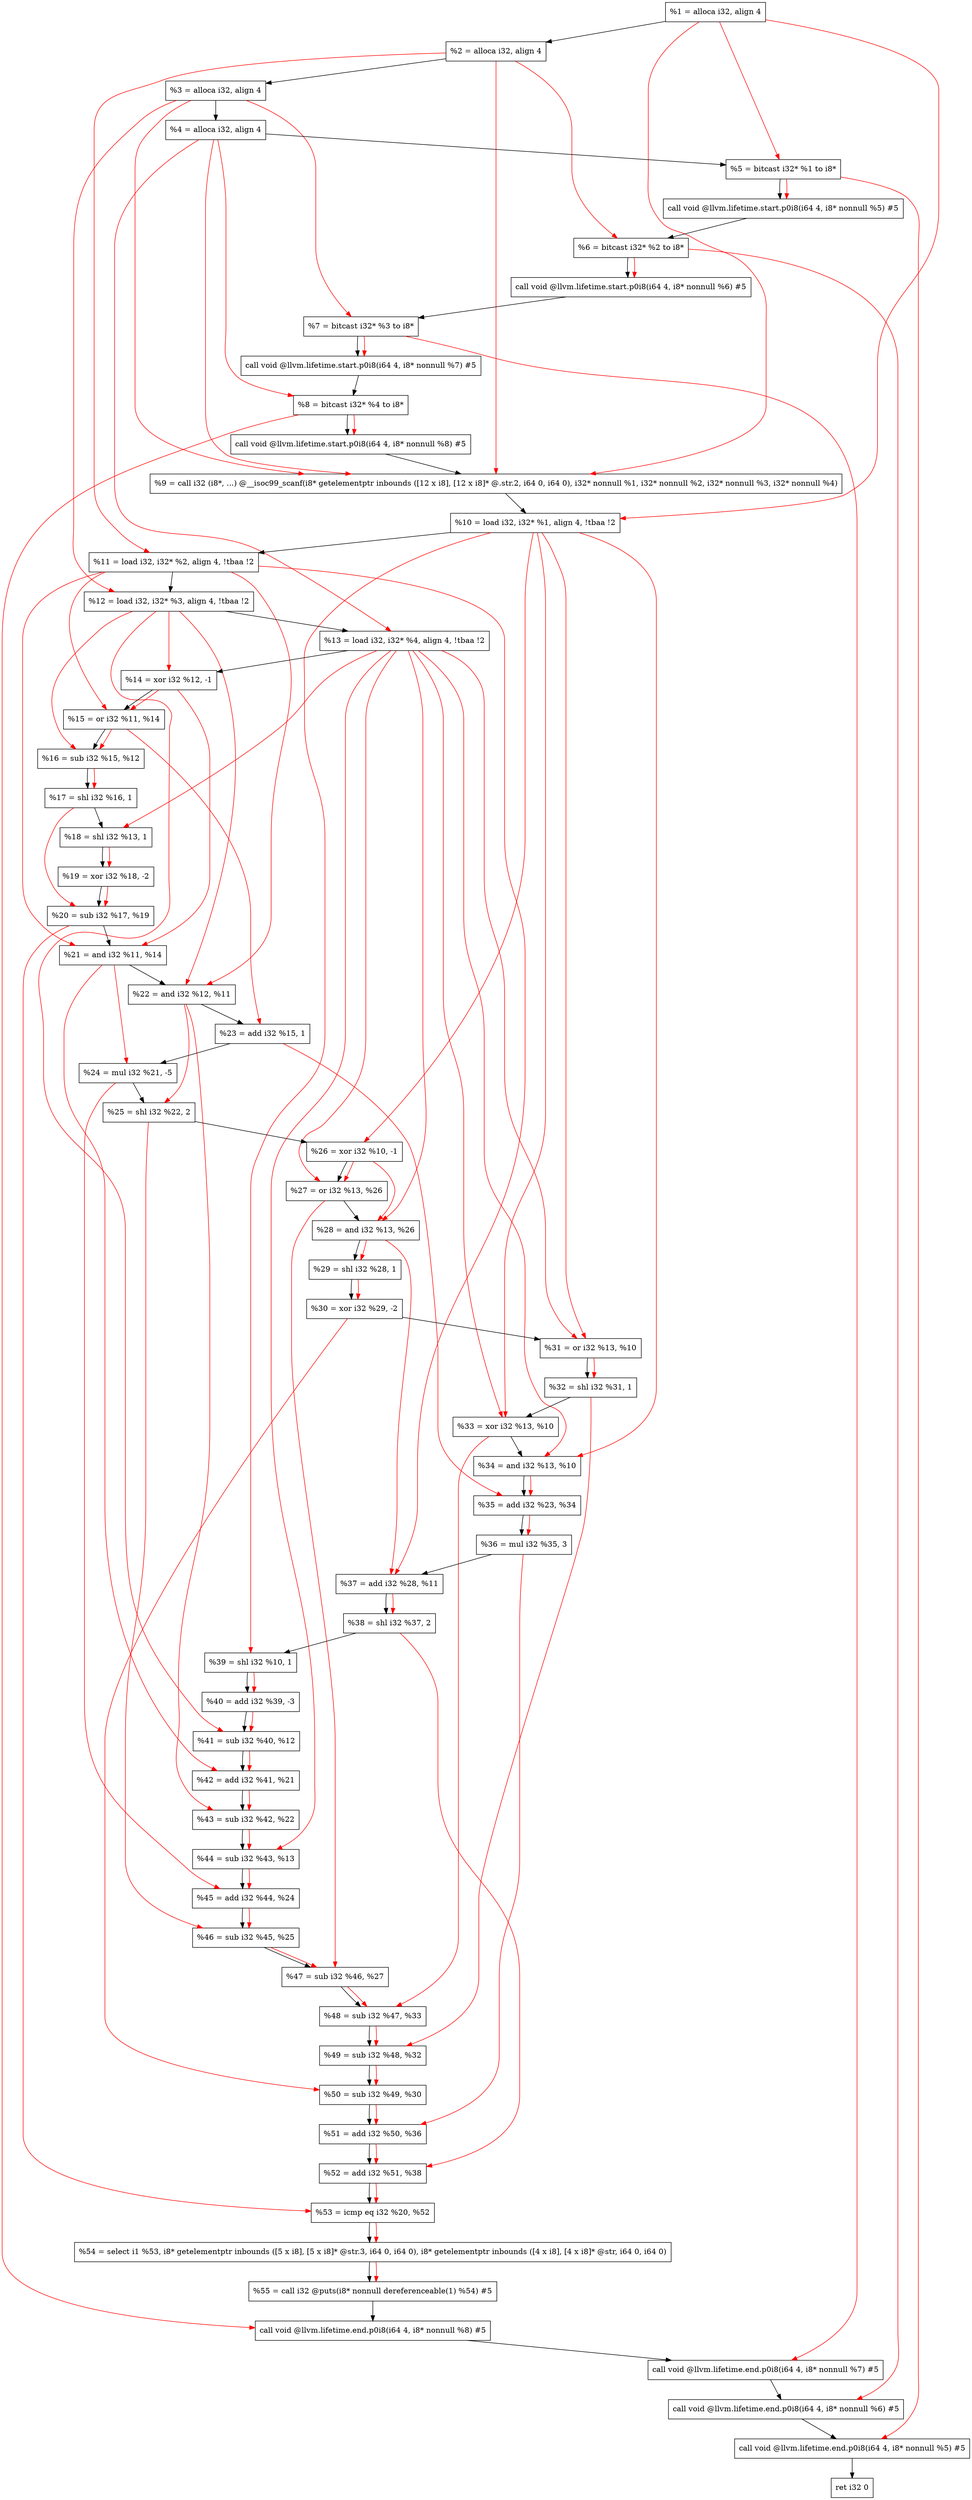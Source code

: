 digraph "DFG for'main' function" {
	Node0x1621c18[shape=record, label="  %1 = alloca i32, align 4"];
	Node0x1621c98[shape=record, label="  %2 = alloca i32, align 4"];
	Node0x1621d28[shape=record, label="  %3 = alloca i32, align 4"];
	Node0x1621d88[shape=record, label="  %4 = alloca i32, align 4"];
	Node0x1621e38[shape=record, label="  %5 = bitcast i32* %1 to i8*"];
	Node0x1622268[shape=record, label="  call void @llvm.lifetime.start.p0i8(i64 4, i8* nonnull %5) #5"];
	Node0x1622348[shape=record, label="  %6 = bitcast i32* %2 to i8*"];
	Node0x1622448[shape=record, label="  call void @llvm.lifetime.start.p0i8(i64 4, i8* nonnull %6) #5"];
	Node0x1622508[shape=record, label="  %7 = bitcast i32* %3 to i8*"];
	Node0x16225b8[shape=record, label="  call void @llvm.lifetime.start.p0i8(i64 4, i8* nonnull %7) #5"];
	Node0x1622678[shape=record, label="  %8 = bitcast i32* %4 to i8*"];
	Node0x1622728[shape=record, label="  call void @llvm.lifetime.start.p0i8(i64 4, i8* nonnull %8) #5"];
	Node0x161cb40[shape=record, label="  %9 = call i32 (i8*, ...) @__isoc99_scanf(i8* getelementptr inbounds ([12 x i8], [12 x i8]* @.str.2, i64 0, i64 0), i32* nonnull %1, i32* nonnull %2, i32* nonnull %3, i32* nonnull %4)"];
	Node0x1622928[shape=record, label="  %10 = load i32, i32* %1, align 4, !tbaa !2"];
	Node0x1623898[shape=record, label="  %11 = load i32, i32* %2, align 4, !tbaa !2"];
	Node0x1623f08[shape=record, label="  %12 = load i32, i32* %3, align 4, !tbaa !2"];
	Node0x1623f68[shape=record, label="  %13 = load i32, i32* %4, align 4, !tbaa !2"];
	Node0x1623fe0[shape=record, label="  %14 = xor i32 %12, -1"];
	Node0x1624050[shape=record, label="  %15 = or i32 %11, %14"];
	Node0x16240c0[shape=record, label="  %16 = sub i32 %15, %12"];
	Node0x1624130[shape=record, label="  %17 = shl i32 %16, 1"];
	Node0x16241a0[shape=record, label="  %18 = shl i32 %13, 1"];
	Node0x1624210[shape=record, label="  %19 = xor i32 %18, -2"];
	Node0x1624280[shape=record, label="  %20 = sub i32 %17, %19"];
	Node0x16242f0[shape=record, label="  %21 = and i32 %11, %14"];
	Node0x1624360[shape=record, label="  %22 = and i32 %12, %11"];
	Node0x16243d0[shape=record, label="  %23 = add i32 %15, 1"];
	Node0x1624440[shape=record, label="  %24 = mul i32 %21, -5"];
	Node0x16244b0[shape=record, label="  %25 = shl i32 %22, 2"];
	Node0x1624520[shape=record, label="  %26 = xor i32 %10, -1"];
	Node0x1624590[shape=record, label="  %27 = or i32 %13, %26"];
	Node0x1624600[shape=record, label="  %28 = and i32 %13, %26"];
	Node0x1624670[shape=record, label="  %29 = shl i32 %28, 1"];
	Node0x16246e0[shape=record, label="  %30 = xor i32 %29, -2"];
	Node0x1624750[shape=record, label="  %31 = or i32 %13, %10"];
	Node0x16247c0[shape=record, label="  %32 = shl i32 %31, 1"];
	Node0x1624830[shape=record, label="  %33 = xor i32 %13, %10"];
	Node0x16248a0[shape=record, label="  %34 = and i32 %13, %10"];
	Node0x1624910[shape=record, label="  %35 = add i32 %23, %34"];
	Node0x1624980[shape=record, label="  %36 = mul i32 %35, 3"];
	Node0x16249f0[shape=record, label="  %37 = add i32 %28, %11"];
	Node0x1624a60[shape=record, label="  %38 = shl i32 %37, 2"];
	Node0x1624ad0[shape=record, label="  %39 = shl i32 %10, 1"];
	Node0x1624b40[shape=record, label="  %40 = add i32 %39, -3"];
	Node0x1624bb0[shape=record, label="  %41 = sub i32 %40, %12"];
	Node0x1624c20[shape=record, label="  %42 = add i32 %41, %21"];
	Node0x1624c90[shape=record, label="  %43 = sub i32 %42, %22"];
	Node0x1624d00[shape=record, label="  %44 = sub i32 %43, %13"];
	Node0x1624d70[shape=record, label="  %45 = add i32 %44, %24"];
	Node0x1624de0[shape=record, label="  %46 = sub i32 %45, %25"];
	Node0x1624e50[shape=record, label="  %47 = sub i32 %46, %27"];
	Node0x1624ec0[shape=record, label="  %48 = sub i32 %47, %33"];
	Node0x1624f30[shape=record, label="  %49 = sub i32 %48, %32"];
	Node0x1624fa0[shape=record, label="  %50 = sub i32 %49, %30"];
	Node0x1625010[shape=record, label="  %51 = add i32 %50, %36"];
	Node0x1625080[shape=record, label="  %52 = add i32 %51, %38"];
	Node0x16250f0[shape=record, label="  %53 = icmp eq i32 %20, %52"];
	Node0x15c18b8[shape=record, label="  %54 = select i1 %53, i8* getelementptr inbounds ([5 x i8], [5 x i8]* @str.3, i64 0, i64 0), i8* getelementptr inbounds ([4 x i8], [4 x i8]* @str, i64 0, i64 0)"];
	Node0x1625180[shape=record, label="  %55 = call i32 @puts(i8* nonnull dereferenceable(1) %54) #5"];
	Node0x1625428[shape=record, label="  call void @llvm.lifetime.end.p0i8(i64 4, i8* nonnull %8) #5"];
	Node0x1625588[shape=record, label="  call void @llvm.lifetime.end.p0i8(i64 4, i8* nonnull %7) #5"];
	Node0x1625698[shape=record, label="  call void @llvm.lifetime.end.p0i8(i64 4, i8* nonnull %6) #5"];
	Node0x16257a8[shape=record, label="  call void @llvm.lifetime.end.p0i8(i64 4, i8* nonnull %5) #5"];
	Node0x1625868[shape=record, label="  ret i32 0"];
	Node0x1621c18 -> Node0x1621c98;
	Node0x1621c98 -> Node0x1621d28;
	Node0x1621d28 -> Node0x1621d88;
	Node0x1621d88 -> Node0x1621e38;
	Node0x1621e38 -> Node0x1622268;
	Node0x1622268 -> Node0x1622348;
	Node0x1622348 -> Node0x1622448;
	Node0x1622448 -> Node0x1622508;
	Node0x1622508 -> Node0x16225b8;
	Node0x16225b8 -> Node0x1622678;
	Node0x1622678 -> Node0x1622728;
	Node0x1622728 -> Node0x161cb40;
	Node0x161cb40 -> Node0x1622928;
	Node0x1622928 -> Node0x1623898;
	Node0x1623898 -> Node0x1623f08;
	Node0x1623f08 -> Node0x1623f68;
	Node0x1623f68 -> Node0x1623fe0;
	Node0x1623fe0 -> Node0x1624050;
	Node0x1624050 -> Node0x16240c0;
	Node0x16240c0 -> Node0x1624130;
	Node0x1624130 -> Node0x16241a0;
	Node0x16241a0 -> Node0x1624210;
	Node0x1624210 -> Node0x1624280;
	Node0x1624280 -> Node0x16242f0;
	Node0x16242f0 -> Node0x1624360;
	Node0x1624360 -> Node0x16243d0;
	Node0x16243d0 -> Node0x1624440;
	Node0x1624440 -> Node0x16244b0;
	Node0x16244b0 -> Node0x1624520;
	Node0x1624520 -> Node0x1624590;
	Node0x1624590 -> Node0x1624600;
	Node0x1624600 -> Node0x1624670;
	Node0x1624670 -> Node0x16246e0;
	Node0x16246e0 -> Node0x1624750;
	Node0x1624750 -> Node0x16247c0;
	Node0x16247c0 -> Node0x1624830;
	Node0x1624830 -> Node0x16248a0;
	Node0x16248a0 -> Node0x1624910;
	Node0x1624910 -> Node0x1624980;
	Node0x1624980 -> Node0x16249f0;
	Node0x16249f0 -> Node0x1624a60;
	Node0x1624a60 -> Node0x1624ad0;
	Node0x1624ad0 -> Node0x1624b40;
	Node0x1624b40 -> Node0x1624bb0;
	Node0x1624bb0 -> Node0x1624c20;
	Node0x1624c20 -> Node0x1624c90;
	Node0x1624c90 -> Node0x1624d00;
	Node0x1624d00 -> Node0x1624d70;
	Node0x1624d70 -> Node0x1624de0;
	Node0x1624de0 -> Node0x1624e50;
	Node0x1624e50 -> Node0x1624ec0;
	Node0x1624ec0 -> Node0x1624f30;
	Node0x1624f30 -> Node0x1624fa0;
	Node0x1624fa0 -> Node0x1625010;
	Node0x1625010 -> Node0x1625080;
	Node0x1625080 -> Node0x16250f0;
	Node0x16250f0 -> Node0x15c18b8;
	Node0x15c18b8 -> Node0x1625180;
	Node0x1625180 -> Node0x1625428;
	Node0x1625428 -> Node0x1625588;
	Node0x1625588 -> Node0x1625698;
	Node0x1625698 -> Node0x16257a8;
	Node0x16257a8 -> Node0x1625868;
edge [color=red]
	Node0x1621c18 -> Node0x1621e38;
	Node0x1621e38 -> Node0x1622268;
	Node0x1621c98 -> Node0x1622348;
	Node0x1622348 -> Node0x1622448;
	Node0x1621d28 -> Node0x1622508;
	Node0x1622508 -> Node0x16225b8;
	Node0x1621d88 -> Node0x1622678;
	Node0x1622678 -> Node0x1622728;
	Node0x1621c18 -> Node0x161cb40;
	Node0x1621c98 -> Node0x161cb40;
	Node0x1621d28 -> Node0x161cb40;
	Node0x1621d88 -> Node0x161cb40;
	Node0x1621c18 -> Node0x1622928;
	Node0x1621c98 -> Node0x1623898;
	Node0x1621d28 -> Node0x1623f08;
	Node0x1621d88 -> Node0x1623f68;
	Node0x1623f08 -> Node0x1623fe0;
	Node0x1623898 -> Node0x1624050;
	Node0x1623fe0 -> Node0x1624050;
	Node0x1624050 -> Node0x16240c0;
	Node0x1623f08 -> Node0x16240c0;
	Node0x16240c0 -> Node0x1624130;
	Node0x1623f68 -> Node0x16241a0;
	Node0x16241a0 -> Node0x1624210;
	Node0x1624130 -> Node0x1624280;
	Node0x1624210 -> Node0x1624280;
	Node0x1623898 -> Node0x16242f0;
	Node0x1623fe0 -> Node0x16242f0;
	Node0x1623f08 -> Node0x1624360;
	Node0x1623898 -> Node0x1624360;
	Node0x1624050 -> Node0x16243d0;
	Node0x16242f0 -> Node0x1624440;
	Node0x1624360 -> Node0x16244b0;
	Node0x1622928 -> Node0x1624520;
	Node0x1623f68 -> Node0x1624590;
	Node0x1624520 -> Node0x1624590;
	Node0x1623f68 -> Node0x1624600;
	Node0x1624520 -> Node0x1624600;
	Node0x1624600 -> Node0x1624670;
	Node0x1624670 -> Node0x16246e0;
	Node0x1623f68 -> Node0x1624750;
	Node0x1622928 -> Node0x1624750;
	Node0x1624750 -> Node0x16247c0;
	Node0x1623f68 -> Node0x1624830;
	Node0x1622928 -> Node0x1624830;
	Node0x1623f68 -> Node0x16248a0;
	Node0x1622928 -> Node0x16248a0;
	Node0x16243d0 -> Node0x1624910;
	Node0x16248a0 -> Node0x1624910;
	Node0x1624910 -> Node0x1624980;
	Node0x1624600 -> Node0x16249f0;
	Node0x1623898 -> Node0x16249f0;
	Node0x16249f0 -> Node0x1624a60;
	Node0x1622928 -> Node0x1624ad0;
	Node0x1624ad0 -> Node0x1624b40;
	Node0x1624b40 -> Node0x1624bb0;
	Node0x1623f08 -> Node0x1624bb0;
	Node0x1624bb0 -> Node0x1624c20;
	Node0x16242f0 -> Node0x1624c20;
	Node0x1624c20 -> Node0x1624c90;
	Node0x1624360 -> Node0x1624c90;
	Node0x1624c90 -> Node0x1624d00;
	Node0x1623f68 -> Node0x1624d00;
	Node0x1624d00 -> Node0x1624d70;
	Node0x1624440 -> Node0x1624d70;
	Node0x1624d70 -> Node0x1624de0;
	Node0x16244b0 -> Node0x1624de0;
	Node0x1624de0 -> Node0x1624e50;
	Node0x1624590 -> Node0x1624e50;
	Node0x1624e50 -> Node0x1624ec0;
	Node0x1624830 -> Node0x1624ec0;
	Node0x1624ec0 -> Node0x1624f30;
	Node0x16247c0 -> Node0x1624f30;
	Node0x1624f30 -> Node0x1624fa0;
	Node0x16246e0 -> Node0x1624fa0;
	Node0x1624fa0 -> Node0x1625010;
	Node0x1624980 -> Node0x1625010;
	Node0x1625010 -> Node0x1625080;
	Node0x1624a60 -> Node0x1625080;
	Node0x1624280 -> Node0x16250f0;
	Node0x1625080 -> Node0x16250f0;
	Node0x16250f0 -> Node0x15c18b8;
	Node0x15c18b8 -> Node0x1625180;
	Node0x1622678 -> Node0x1625428;
	Node0x1622508 -> Node0x1625588;
	Node0x1622348 -> Node0x1625698;
	Node0x1621e38 -> Node0x16257a8;
}
